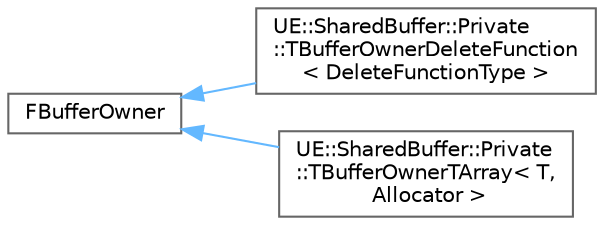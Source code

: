 digraph "Graphical Class Hierarchy"
{
 // INTERACTIVE_SVG=YES
 // LATEX_PDF_SIZE
  bgcolor="transparent";
  edge [fontname=Helvetica,fontsize=10,labelfontname=Helvetica,labelfontsize=10];
  node [fontname=Helvetica,fontsize=10,shape=box,height=0.2,width=0.4];
  rankdir="LR";
  Node0 [id="Node000000",label="FBufferOwner",height=0.2,width=0.4,color="grey40", fillcolor="white", style="filled",URL="$d3/d0f/classFBufferOwner.html",tooltip="A reference-counted owner for a buffer, which is a raw pointer and size."];
  Node0 -> Node1 [id="edge3438_Node000000_Node000001",dir="back",color="steelblue1",style="solid",tooltip=" "];
  Node1 [id="Node000001",label="UE::SharedBuffer::Private\l::TBufferOwnerDeleteFunction\l\< DeleteFunctionType \>",height=0.2,width=0.4,color="grey40", fillcolor="white", style="filled",URL="$d1/d7c/classUE_1_1SharedBuffer_1_1Private_1_1TBufferOwnerDeleteFunction.html",tooltip=" "];
  Node0 -> Node2 [id="edge3439_Node000000_Node000002",dir="back",color="steelblue1",style="solid",tooltip=" "];
  Node2 [id="Node000002",label="UE::SharedBuffer::Private\l::TBufferOwnerTArray\< T,\l Allocator \>",height=0.2,width=0.4,color="grey40", fillcolor="white", style="filled",URL="$df/db1/classUE_1_1SharedBuffer_1_1Private_1_1TBufferOwnerTArray.html",tooltip=" "];
}
